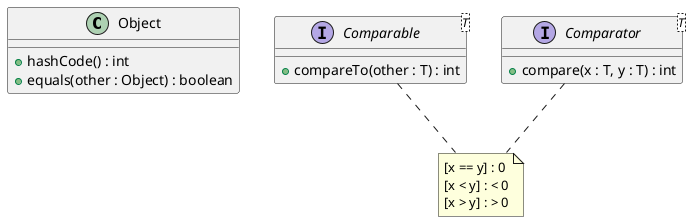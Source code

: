 @startuml

class Object {
    +hashCode() : int
    +equals(other : Object) : boolean
}

interface Comparable<T> {
    +compareTo(other : T) : int
}

interface Comparator<T> {
    +compare(x : T, y : T) : int
}

note "[x == y] : 0\n[x < y] : < 0\n[x > y] : > 0" as n1
Comparable .. n1
Comparator .. n1

@enduml
